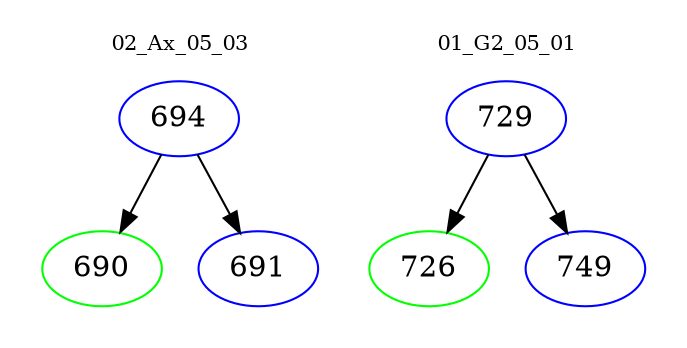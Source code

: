 digraph{
subgraph cluster_0 {
color = white
label = "02_Ax_05_03";
fontsize=10;
T0_694 [label="694", color="blue"]
T0_694 -> T0_690 [color="black"]
T0_690 [label="690", color="green"]
T0_694 -> T0_691 [color="black"]
T0_691 [label="691", color="blue"]
}
subgraph cluster_1 {
color = white
label = "01_G2_05_01";
fontsize=10;
T1_729 [label="729", color="blue"]
T1_729 -> T1_726 [color="black"]
T1_726 [label="726", color="green"]
T1_729 -> T1_749 [color="black"]
T1_749 [label="749", color="blue"]
}
}
